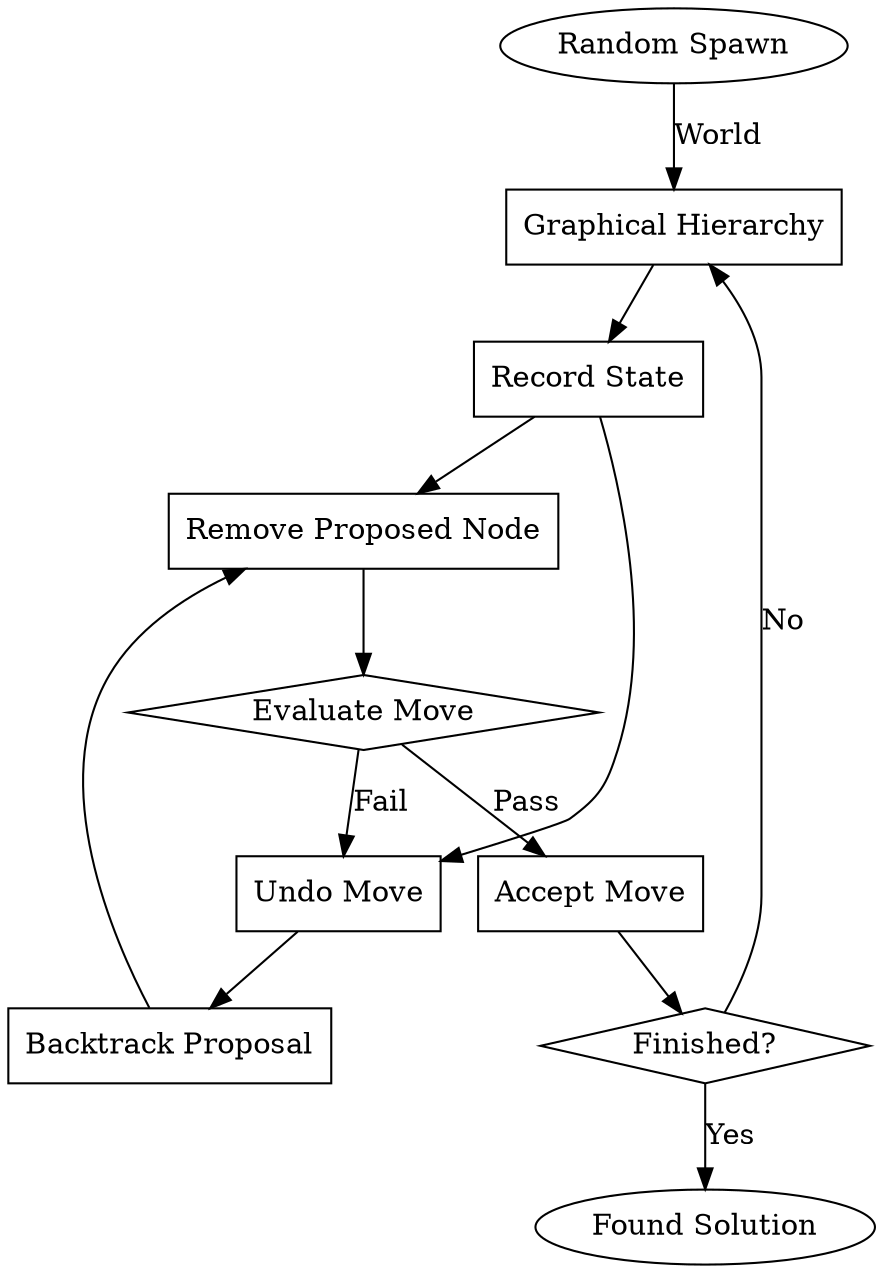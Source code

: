 digraph g{
node [shape="box"];
spawn [label="Random Spawn" shape="ellipse"];
fg [label="Graphical Hierarchy"];
rs [label="Record State"];
remove [label="Remove Proposed Node"];
eval [label="Evaluate Move" shape="diamond"];
undo [label="Undo Move"];
accept [label="Accept Move"];
bt [label="Backtrack Proposal"];
fin [label="Finished?" shape="diamond"];
end [label="Found Solution" shape="ellipse"];

spawn->fg [label="World"];
fg->rs;
rs->remove;
remove->eval;
eval->undo [label="Fail"];
eval->accept [label="Pass"];
rs->undo;
undo->bt;
bt->remove;

accept->fin;
fin->end [label="Yes"];
fin->fg [label="No"];
}
